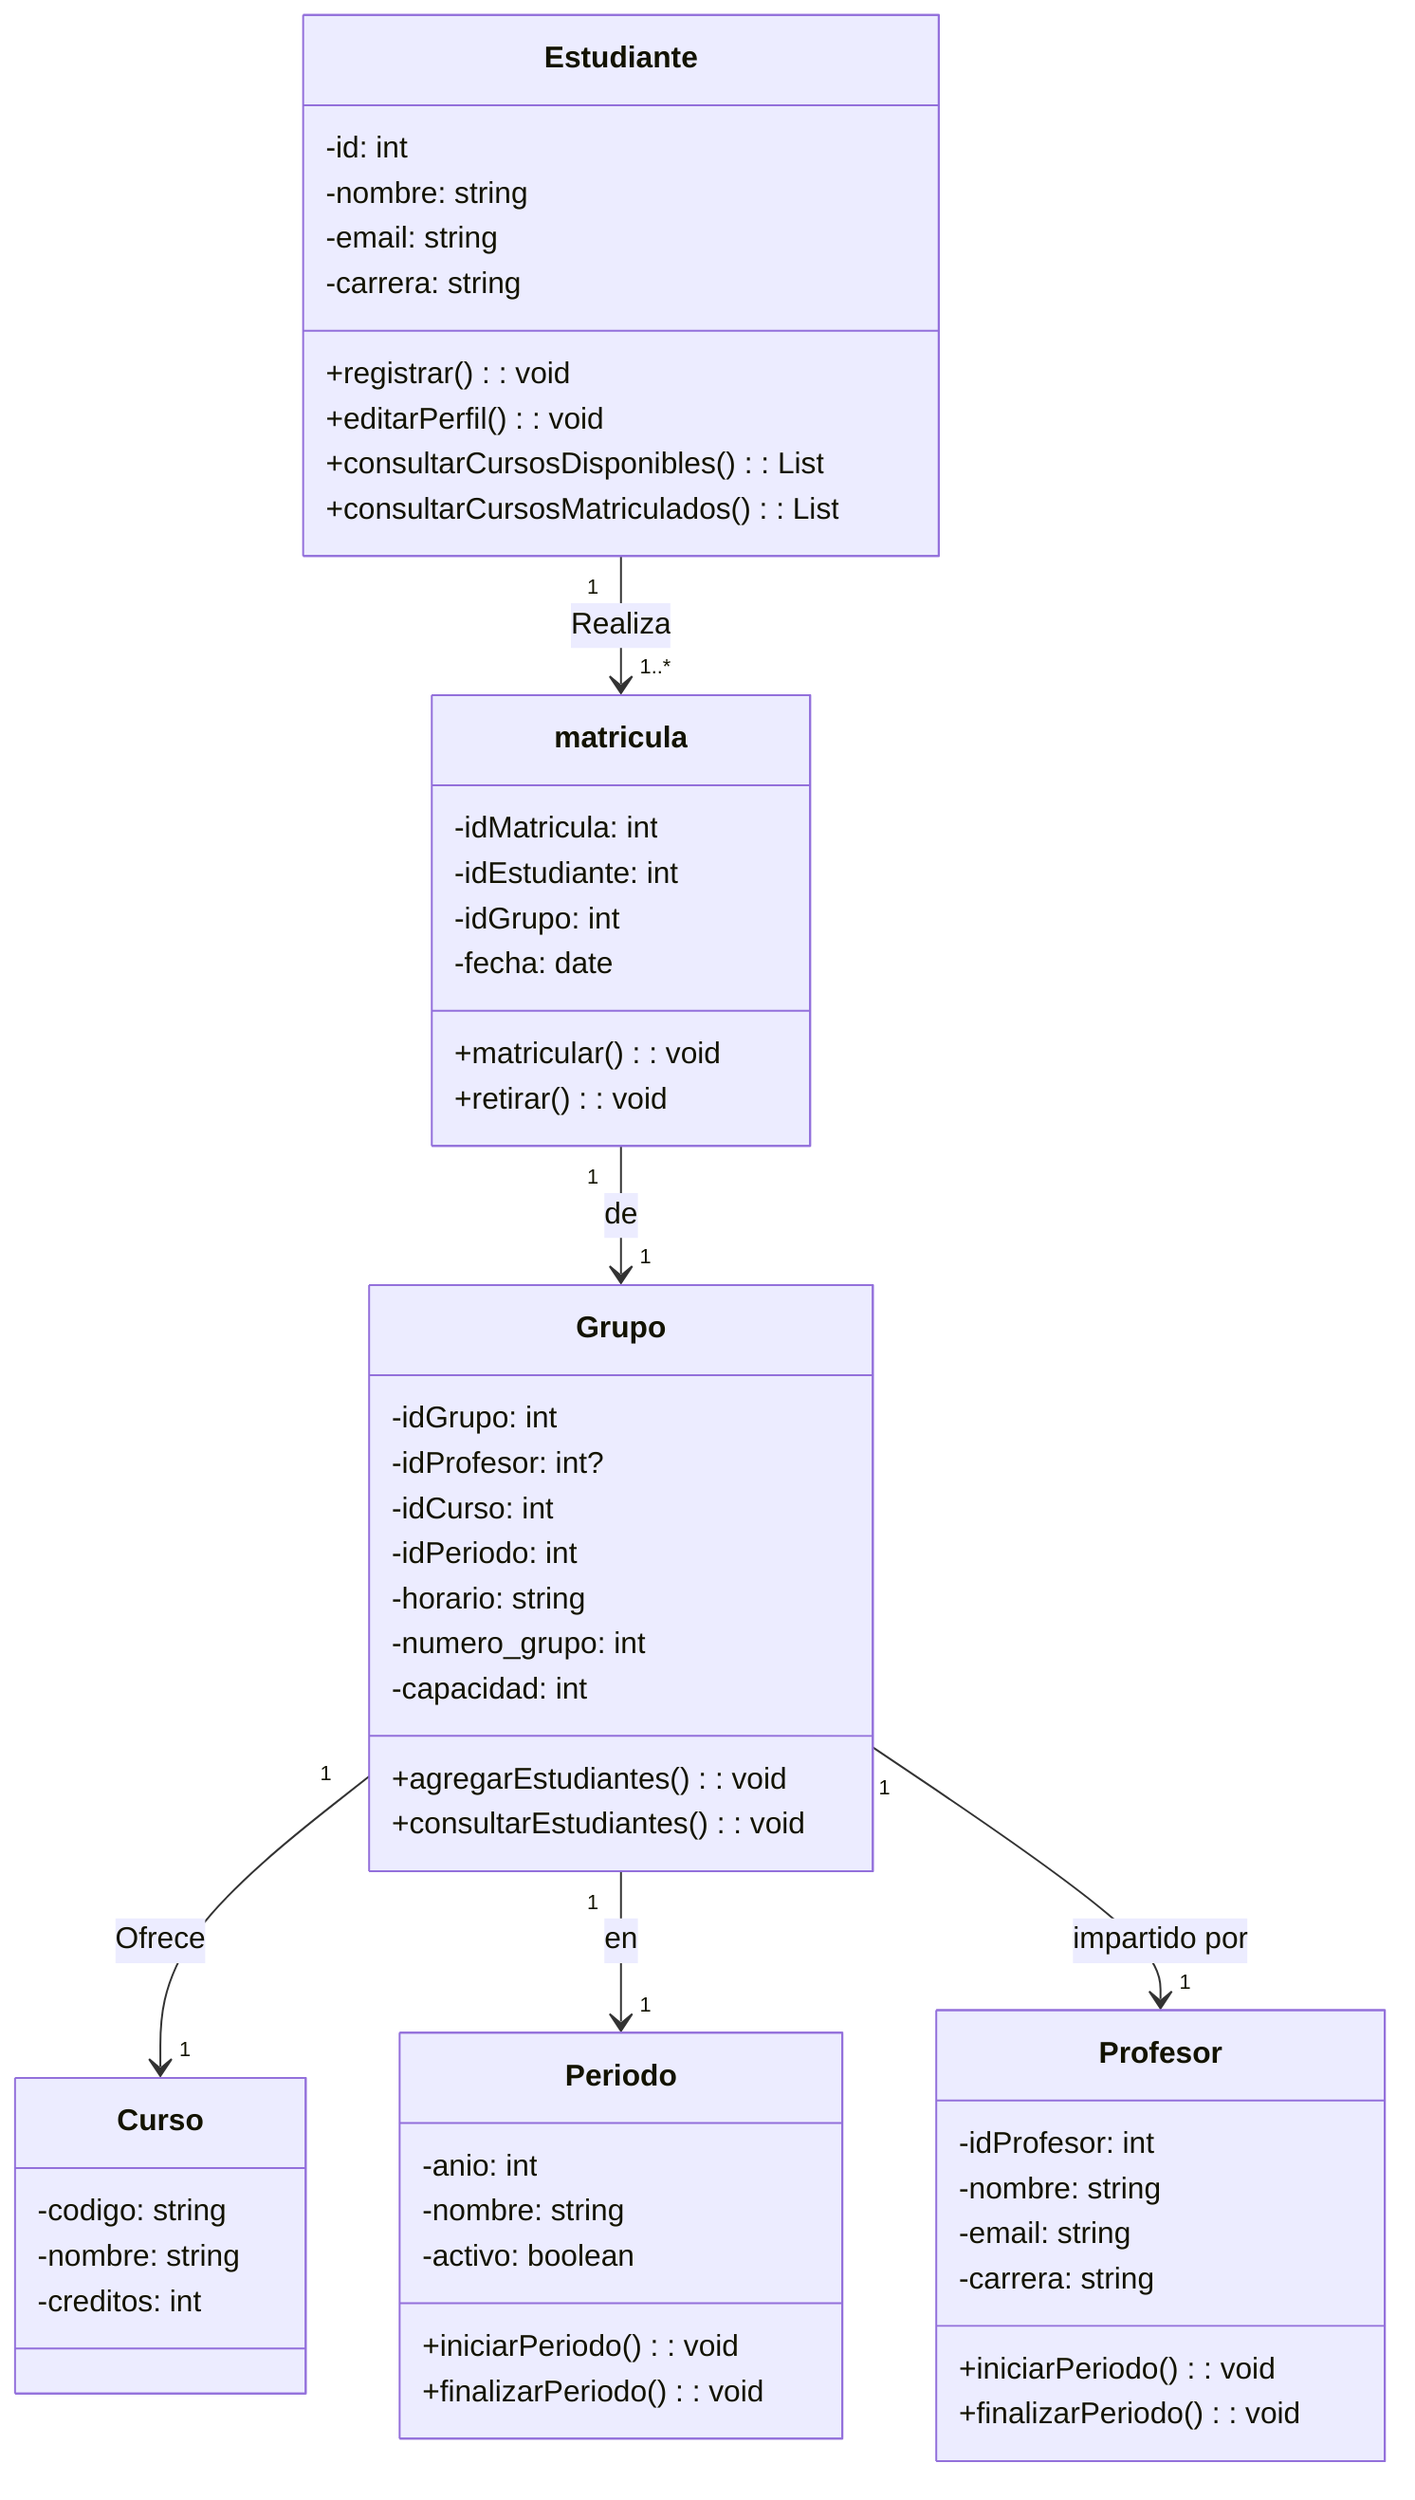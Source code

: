 classDiagram
    class Estudiante {
        -id: int
        -nombre: string
        -email: string
        -carrera: string
        +registrar(): void
        +editarPerfil(): void
        +consultarCursosDisponibles(): List<Curso>
        +consultarCursosMatriculados(): List<Curso>
    }

    class Curso {
        -codigo: string
        -nombre: string
        -creditos: int
        
    }

    class Periodo{
        -anio: int
        -nombre: string
        -activo: boolean
        +iniciarPeriodo(): void
        +finalizarPeriodo(): void
    }

    class Profesor{
        -idProfesor: int
        -nombre: string
        -email: string
        -carrera: string
        +iniciarPeriodo(): void
        +finalizarPeriodo(): void
    }

    class Grupo{
        -idGrupo: int
        -idProfesor: int?
        -idCurso: int
        -idPeriodo: int
        -horario: string
        -numero_grupo: int
        -capacidad: int
        +agregarEstudiantes(): void
        +consultarEstudiantes(): void
    }

    class matricula{
        -idMatricula: int
        -idEstudiante: int
        -idGrupo: int
        -fecha: date
        +matricular(): void
        +retirar(): void
    }
    
    Grupo "1" --> "1" Curso : Ofrece
    Grupo "1" --> "1" Periodo : en 
    Grupo "1" --> "1" Profesor : impartido por
    Estudiante "1" --> "1..*" matricula : Realiza
    matricula "1" --> "1" Grupo : de